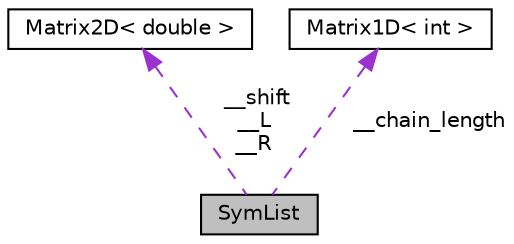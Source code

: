digraph "SymList"
{
  edge [fontname="Helvetica",fontsize="10",labelfontname="Helvetica",labelfontsize="10"];
  node [fontname="Helvetica",fontsize="10",shape=record];
  Node1 [label="SymList",height=0.2,width=0.4,color="black", fillcolor="grey75", style="filled", fontcolor="black"];
  Node2 -> Node1 [dir="back",color="darkorchid3",fontsize="10",style="dashed",label=" __shift\n__L\n__R" ,fontname="Helvetica"];
  Node2 [label="Matrix2D\< double \>",height=0.2,width=0.4,color="black", fillcolor="white", style="filled",URL="$classMatrix2D.html"];
  Node3 -> Node1 [dir="back",color="darkorchid3",fontsize="10",style="dashed",label=" __chain_length" ,fontname="Helvetica"];
  Node3 [label="Matrix1D\< int \>",height=0.2,width=0.4,color="black", fillcolor="white", style="filled",URL="$classMatrix1D.html"];
}
